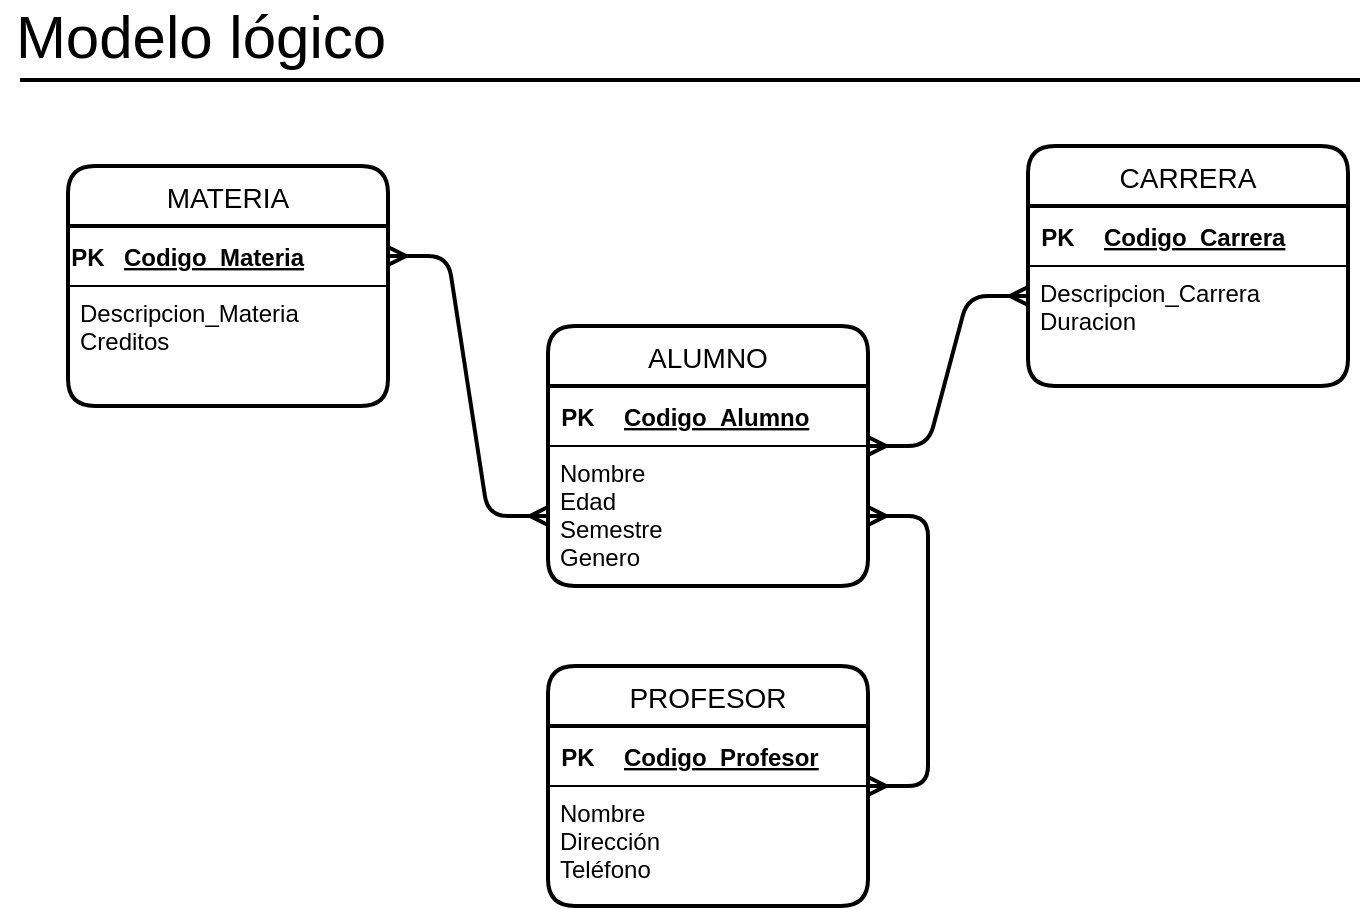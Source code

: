 <mxfile version="14.8.2" type="device"><diagram id="uygqdQnkdMo0OmmBskCa" name="Page-1"><mxGraphModel dx="1102" dy="557" grid="1" gridSize="10" guides="1" tooltips="1" connect="1" arrows="1" fold="1" page="1" pageScale="1" pageWidth="827" pageHeight="1169" math="0" shadow="0"><root><mxCell id="0"/><mxCell id="1" parent="0"/><mxCell id="xi-GxhsabdwQHz3FicDN-1" value="MATERIA" style="swimlane;childLayout=stackLayout;horizontal=1;startSize=30;horizontalStack=0;rounded=1;fontSize=14;fontStyle=0;strokeWidth=2;resizeParent=0;resizeLast=1;shadow=0;dashed=0;align=center;" vertex="1" parent="1"><mxGeometry x="94" y="120" width="160" height="120" as="geometry"/></mxCell><mxCell id="xi-GxhsabdwQHz3FicDN-21" value="" style="shape=table;startSize=0;container=1;collapsible=1;childLayout=tableLayout;fixedRows=1;rowLines=0;fontStyle=0;align=center;resizeLast=1;strokeColor=none;fillColor=none;" vertex="1" parent="xi-GxhsabdwQHz3FicDN-1"><mxGeometry y="30" width="160" height="30" as="geometry"/></mxCell><mxCell id="xi-GxhsabdwQHz3FicDN-22" value="" style="shape=partialRectangle;collapsible=0;dropTarget=0;pointerEvents=0;fillColor=none;top=0;left=0;bottom=1;right=0;points=[[0,0.5],[1,0.5]];portConstraint=eastwest;" vertex="1" parent="xi-GxhsabdwQHz3FicDN-21"><mxGeometry width="160" height="30" as="geometry"/></mxCell><mxCell id="xi-GxhsabdwQHz3FicDN-23" value="PK" style="shape=partialRectangle;connectable=0;fillColor=none;top=0;left=0;bottom=0;right=0;fontStyle=1;overflow=hidden;" vertex="1" parent="xi-GxhsabdwQHz3FicDN-22"><mxGeometry width="20" height="30" as="geometry"/></mxCell><mxCell id="xi-GxhsabdwQHz3FicDN-24" value="Codigo_Materia" style="shape=partialRectangle;connectable=0;fillColor=none;top=0;left=0;bottom=0;right=0;align=left;spacingLeft=6;fontStyle=5;overflow=hidden;" vertex="1" parent="xi-GxhsabdwQHz3FicDN-22"><mxGeometry x="20" width="140" height="30" as="geometry"/></mxCell><mxCell id="xi-GxhsabdwQHz3FicDN-2" value="Descripcion_Materia&#10;Creditos" style="align=left;strokeColor=none;fillColor=none;spacingLeft=4;fontSize=12;verticalAlign=top;resizable=0;rotatable=0;part=1;" vertex="1" parent="xi-GxhsabdwQHz3FicDN-1"><mxGeometry y="60" width="160" height="60" as="geometry"/></mxCell><mxCell id="xi-GxhsabdwQHz3FicDN-5" value="PROFESOR" style="swimlane;childLayout=stackLayout;horizontal=1;startSize=30;horizontalStack=0;rounded=1;fontSize=14;fontStyle=0;strokeWidth=2;resizeParent=0;resizeLast=1;shadow=0;dashed=0;align=center;" vertex="1" parent="1"><mxGeometry x="334" y="370" width="160" height="120" as="geometry"/></mxCell><mxCell id="xi-GxhsabdwQHz3FicDN-17" value="" style="shape=table;startSize=0;container=1;collapsible=1;childLayout=tableLayout;fixedRows=1;rowLines=0;fontStyle=0;align=center;resizeLast=1;strokeColor=none;fillColor=none;" vertex="1" parent="xi-GxhsabdwQHz3FicDN-5"><mxGeometry y="30" width="160" height="30" as="geometry"/></mxCell><mxCell id="xi-GxhsabdwQHz3FicDN-18" value="" style="shape=partialRectangle;collapsible=0;dropTarget=0;pointerEvents=0;fillColor=none;top=0;left=0;bottom=1;right=0;points=[[0,0.5],[1,0.5]];portConstraint=eastwest;" vertex="1" parent="xi-GxhsabdwQHz3FicDN-17"><mxGeometry width="160" height="30" as="geometry"/></mxCell><mxCell id="xi-GxhsabdwQHz3FicDN-19" value="PK" style="shape=partialRectangle;connectable=0;fillColor=none;top=0;left=0;bottom=0;right=0;fontStyle=1;overflow=hidden;" vertex="1" parent="xi-GxhsabdwQHz3FicDN-18"><mxGeometry width="30" height="30" as="geometry"/></mxCell><mxCell id="xi-GxhsabdwQHz3FicDN-20" value="Codigo_Profesor" style="shape=partialRectangle;connectable=0;fillColor=none;top=0;left=0;bottom=0;right=0;align=left;spacingLeft=6;fontStyle=5;overflow=hidden;" vertex="1" parent="xi-GxhsabdwQHz3FicDN-18"><mxGeometry x="30" width="130" height="30" as="geometry"/></mxCell><mxCell id="xi-GxhsabdwQHz3FicDN-6" value="Nombre&#10;Dirección&#10;Teléfono" style="align=left;strokeColor=none;fillColor=none;spacingLeft=4;fontSize=12;verticalAlign=top;resizable=0;rotatable=0;part=1;" vertex="1" parent="xi-GxhsabdwQHz3FicDN-5"><mxGeometry y="60" width="160" height="60" as="geometry"/></mxCell><mxCell id="xi-GxhsabdwQHz3FicDN-10" value="CARRERA" style="swimlane;childLayout=stackLayout;horizontal=1;startSize=30;horizontalStack=0;rounded=1;fontSize=14;fontStyle=0;strokeWidth=2;resizeParent=0;resizeLast=1;shadow=0;dashed=0;align=center;" vertex="1" parent="1"><mxGeometry x="574" y="110" width="160" height="120" as="geometry"/></mxCell><mxCell id="xi-GxhsabdwQHz3FicDN-12" value="" style="shape=table;startSize=0;container=1;collapsible=1;childLayout=tableLayout;fixedRows=1;rowLines=0;fontStyle=0;align=center;resizeLast=1;strokeColor=none;fillColor=none;" vertex="1" parent="xi-GxhsabdwQHz3FicDN-10"><mxGeometry y="30" width="160" height="30" as="geometry"/></mxCell><mxCell id="xi-GxhsabdwQHz3FicDN-13" value="" style="shape=partialRectangle;collapsible=0;dropTarget=0;pointerEvents=0;fillColor=none;top=0;left=0;bottom=1;right=0;points=[[0,0.5],[1,0.5]];portConstraint=eastwest;" vertex="1" parent="xi-GxhsabdwQHz3FicDN-12"><mxGeometry width="160" height="30" as="geometry"/></mxCell><mxCell id="xi-GxhsabdwQHz3FicDN-14" value="PK" style="shape=partialRectangle;connectable=0;fillColor=none;top=0;left=0;bottom=0;right=0;fontStyle=1;overflow=hidden;" vertex="1" parent="xi-GxhsabdwQHz3FicDN-13"><mxGeometry width="30" height="30" as="geometry"/></mxCell><mxCell id="xi-GxhsabdwQHz3FicDN-15" value="Codigo_Carrera" style="shape=partialRectangle;connectable=0;fillColor=none;top=0;left=0;bottom=0;right=0;align=left;spacingLeft=6;fontStyle=5;overflow=hidden;" vertex="1" parent="xi-GxhsabdwQHz3FicDN-13"><mxGeometry x="30" width="130" height="30" as="geometry"/></mxCell><mxCell id="xi-GxhsabdwQHz3FicDN-11" value="Descripcion_Carrera&#10;Duracion" style="align=left;strokeColor=none;fillColor=none;spacingLeft=4;fontSize=12;verticalAlign=top;resizable=0;rotatable=0;part=1;" vertex="1" parent="xi-GxhsabdwQHz3FicDN-10"><mxGeometry y="60" width="160" height="60" as="geometry"/></mxCell><mxCell id="xi-GxhsabdwQHz3FicDN-3" value="ALUMNO" style="swimlane;childLayout=stackLayout;horizontal=1;startSize=30;horizontalStack=0;rounded=1;fontSize=14;fontStyle=0;strokeWidth=2;resizeParent=0;resizeLast=1;shadow=0;dashed=0;align=center;" vertex="1" parent="1"><mxGeometry x="334" y="200" width="160" height="130" as="geometry"/></mxCell><mxCell id="xi-GxhsabdwQHz3FicDN-25" value="" style="shape=table;startSize=0;container=1;collapsible=1;childLayout=tableLayout;fixedRows=1;rowLines=0;fontStyle=0;align=center;resizeLast=1;strokeColor=none;fillColor=none;" vertex="1" parent="xi-GxhsabdwQHz3FicDN-3"><mxGeometry y="30" width="160" height="30" as="geometry"/></mxCell><mxCell id="xi-GxhsabdwQHz3FicDN-26" value="" style="shape=partialRectangle;collapsible=0;dropTarget=0;pointerEvents=0;fillColor=none;top=0;left=0;bottom=1;right=0;points=[[0,0.5],[1,0.5]];portConstraint=eastwest;" vertex="1" parent="xi-GxhsabdwQHz3FicDN-25"><mxGeometry width="160" height="30" as="geometry"/></mxCell><mxCell id="xi-GxhsabdwQHz3FicDN-27" value="PK" style="shape=partialRectangle;connectable=0;fillColor=none;top=0;left=0;bottom=0;right=0;fontStyle=1;overflow=hidden;" vertex="1" parent="xi-GxhsabdwQHz3FicDN-26"><mxGeometry width="30" height="30" as="geometry"/></mxCell><mxCell id="xi-GxhsabdwQHz3FicDN-28" value="Codigo_Alumno" style="shape=partialRectangle;connectable=0;fillColor=none;top=0;left=0;bottom=0;right=0;align=left;spacingLeft=6;fontStyle=5;overflow=hidden;" vertex="1" parent="xi-GxhsabdwQHz3FicDN-26"><mxGeometry x="30" width="130" height="30" as="geometry"/></mxCell><mxCell id="xi-GxhsabdwQHz3FicDN-4" value="Nombre&#10;Edad&#10;Semestre&#10;Genero" style="align=left;strokeColor=none;fillColor=none;spacingLeft=4;fontSize=12;verticalAlign=top;resizable=0;rotatable=0;part=1;" vertex="1" parent="xi-GxhsabdwQHz3FicDN-3"><mxGeometry y="60" width="160" height="70" as="geometry"/></mxCell><mxCell id="xi-GxhsabdwQHz3FicDN-32" value="" style="edgeStyle=entityRelationEdgeStyle;fontSize=12;html=1;endArrow=ERmany;startArrow=ERmany;exitX=1;exitY=0;exitDx=0;exitDy=0;strokeWidth=2;entryX=0;entryY=0.25;entryDx=0;entryDy=0;" edge="1" parent="1" source="xi-GxhsabdwQHz3FicDN-4" target="xi-GxhsabdwQHz3FicDN-11"><mxGeometry width="100" height="100" relative="1" as="geometry"><mxPoint x="504" y="210" as="sourcePoint"/><mxPoint x="604" y="110" as="targetPoint"/></mxGeometry></mxCell><mxCell id="xi-GxhsabdwQHz3FicDN-34" value="" style="edgeStyle=entityRelationEdgeStyle;fontSize=12;html=1;endArrow=ERmany;startArrow=ERmany;strokeWidth=2;" edge="1" parent="1" source="xi-GxhsabdwQHz3FicDN-5" target="xi-GxhsabdwQHz3FicDN-4"><mxGeometry width="100" height="100" relative="1" as="geometry"><mxPoint x="234" y="430" as="sourcePoint"/><mxPoint x="344" y="280" as="targetPoint"/></mxGeometry></mxCell><mxCell id="xi-GxhsabdwQHz3FicDN-35" value="" style="edgeStyle=entityRelationEdgeStyle;fontSize=12;html=1;endArrow=ERmany;startArrow=ERmany;strokeWidth=2;" edge="1" parent="1" source="xi-GxhsabdwQHz3FicDN-4" target="xi-GxhsabdwQHz3FicDN-22"><mxGeometry width="100" height="100" relative="1" as="geometry"><mxPoint x="154" y="260" as="sourcePoint"/><mxPoint x="294" y="110" as="targetPoint"/></mxGeometry></mxCell><mxCell id="xi-GxhsabdwQHz3FicDN-36" value="&lt;font style=&quot;font-size: 30px&quot;&gt;Modelo lógico&lt;/font&gt;" style="text;html=1;align=center;verticalAlign=middle;resizable=0;points=[];autosize=1;strokeColor=none;strokeWidth=1;" vertex="1" parent="1"><mxGeometry x="60" y="40" width="200" height="30" as="geometry"/></mxCell><mxCell id="xi-GxhsabdwQHz3FicDN-38" value="" style="line;strokeWidth=2;html=1;" vertex="1" parent="1"><mxGeometry x="70" y="72" width="670" height="10" as="geometry"/></mxCell></root></mxGraphModel></diagram></mxfile>